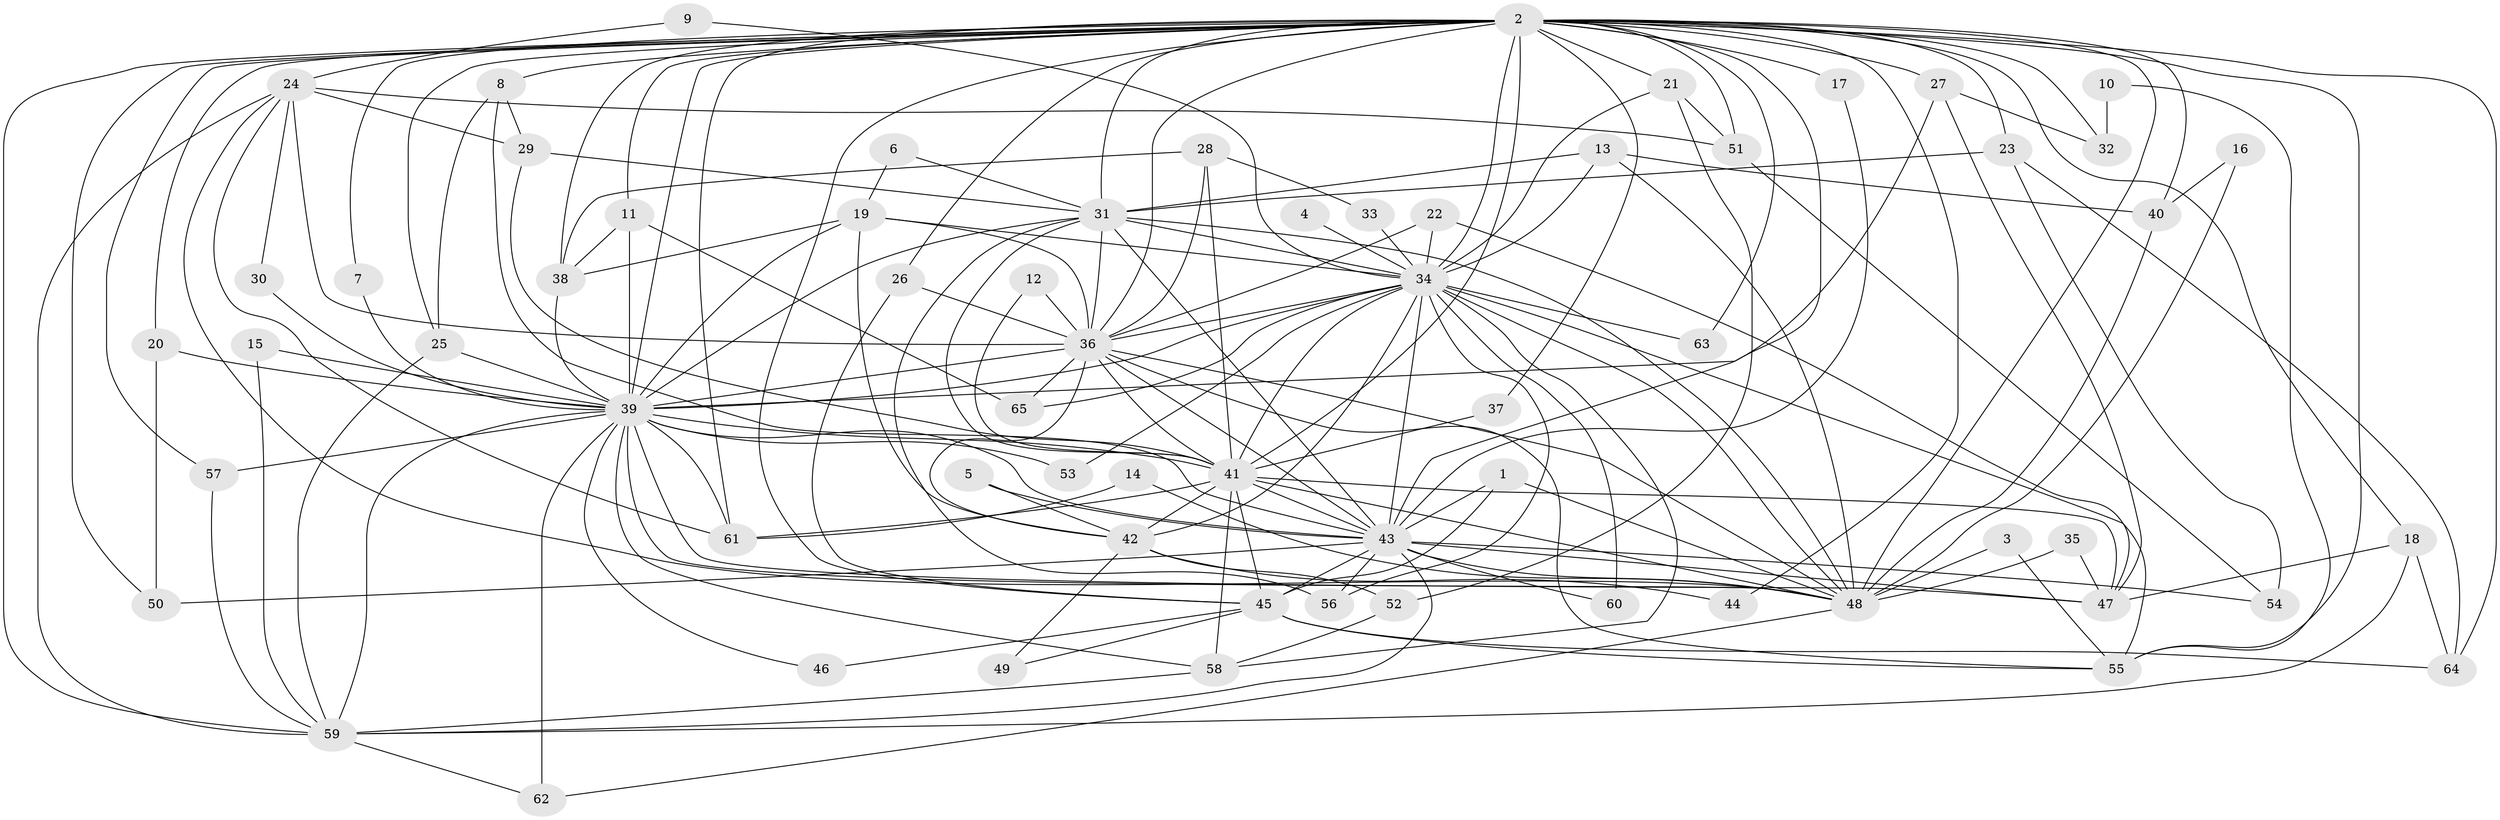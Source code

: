 // original degree distribution, {31: 0.007692307692307693, 16: 0.007692307692307693, 27: 0.015384615384615385, 22: 0.015384615384615385, 20: 0.007692307692307693, 21: 0.007692307692307693, 15: 0.007692307692307693, 19: 0.007692307692307693, 9: 0.015384615384615385, 6: 0.023076923076923078, 7: 0.007692307692307693, 5: 0.05384615384615385, 3: 0.2, 4: 0.1, 2: 0.5153846153846153, 8: 0.007692307692307693}
// Generated by graph-tools (version 1.1) at 2025/25/03/09/25 03:25:42]
// undirected, 65 vertices, 178 edges
graph export_dot {
graph [start="1"]
  node [color=gray90,style=filled];
  1;
  2;
  3;
  4;
  5;
  6;
  7;
  8;
  9;
  10;
  11;
  12;
  13;
  14;
  15;
  16;
  17;
  18;
  19;
  20;
  21;
  22;
  23;
  24;
  25;
  26;
  27;
  28;
  29;
  30;
  31;
  32;
  33;
  34;
  35;
  36;
  37;
  38;
  39;
  40;
  41;
  42;
  43;
  44;
  45;
  46;
  47;
  48;
  49;
  50;
  51;
  52;
  53;
  54;
  55;
  56;
  57;
  58;
  59;
  60;
  61;
  62;
  63;
  64;
  65;
  1 -- 43 [weight=1.0];
  1 -- 45 [weight=1.0];
  1 -- 48 [weight=1.0];
  2 -- 7 [weight=1.0];
  2 -- 8 [weight=1.0];
  2 -- 11 [weight=2.0];
  2 -- 17 [weight=2.0];
  2 -- 18 [weight=1.0];
  2 -- 20 [weight=1.0];
  2 -- 21 [weight=2.0];
  2 -- 23 [weight=2.0];
  2 -- 25 [weight=1.0];
  2 -- 26 [weight=1.0];
  2 -- 27 [weight=1.0];
  2 -- 31 [weight=3.0];
  2 -- 32 [weight=3.0];
  2 -- 34 [weight=5.0];
  2 -- 36 [weight=3.0];
  2 -- 37 [weight=1.0];
  2 -- 38 [weight=1.0];
  2 -- 39 [weight=4.0];
  2 -- 40 [weight=2.0];
  2 -- 41 [weight=3.0];
  2 -- 43 [weight=4.0];
  2 -- 44 [weight=1.0];
  2 -- 45 [weight=1.0];
  2 -- 48 [weight=5.0];
  2 -- 50 [weight=1.0];
  2 -- 51 [weight=1.0];
  2 -- 55 [weight=1.0];
  2 -- 57 [weight=1.0];
  2 -- 59 [weight=2.0];
  2 -- 61 [weight=1.0];
  2 -- 63 [weight=1.0];
  2 -- 64 [weight=1.0];
  3 -- 48 [weight=1.0];
  3 -- 55 [weight=1.0];
  4 -- 34 [weight=2.0];
  5 -- 42 [weight=1.0];
  5 -- 43 [weight=1.0];
  6 -- 19 [weight=1.0];
  6 -- 31 [weight=1.0];
  7 -- 39 [weight=1.0];
  8 -- 25 [weight=1.0];
  8 -- 29 [weight=1.0];
  8 -- 43 [weight=1.0];
  9 -- 24 [weight=1.0];
  9 -- 34 [weight=1.0];
  10 -- 32 [weight=1.0];
  10 -- 55 [weight=1.0];
  11 -- 38 [weight=1.0];
  11 -- 39 [weight=1.0];
  11 -- 65 [weight=1.0];
  12 -- 36 [weight=1.0];
  12 -- 41 [weight=1.0];
  13 -- 31 [weight=1.0];
  13 -- 34 [weight=1.0];
  13 -- 40 [weight=1.0];
  13 -- 48 [weight=1.0];
  14 -- 48 [weight=1.0];
  14 -- 61 [weight=1.0];
  15 -- 39 [weight=1.0];
  15 -- 59 [weight=1.0];
  16 -- 40 [weight=1.0];
  16 -- 48 [weight=1.0];
  17 -- 43 [weight=1.0];
  18 -- 47 [weight=1.0];
  18 -- 59 [weight=1.0];
  18 -- 64 [weight=1.0];
  19 -- 34 [weight=1.0];
  19 -- 36 [weight=1.0];
  19 -- 38 [weight=1.0];
  19 -- 39 [weight=1.0];
  19 -- 42 [weight=1.0];
  20 -- 39 [weight=1.0];
  20 -- 50 [weight=1.0];
  21 -- 34 [weight=1.0];
  21 -- 51 [weight=1.0];
  21 -- 52 [weight=2.0];
  22 -- 34 [weight=1.0];
  22 -- 36 [weight=1.0];
  22 -- 47 [weight=1.0];
  23 -- 31 [weight=1.0];
  23 -- 54 [weight=1.0];
  23 -- 64 [weight=1.0];
  24 -- 29 [weight=1.0];
  24 -- 30 [weight=1.0];
  24 -- 36 [weight=1.0];
  24 -- 48 [weight=1.0];
  24 -- 51 [weight=1.0];
  24 -- 59 [weight=1.0];
  24 -- 61 [weight=1.0];
  25 -- 39 [weight=1.0];
  25 -- 59 [weight=1.0];
  26 -- 36 [weight=1.0];
  26 -- 45 [weight=1.0];
  27 -- 32 [weight=1.0];
  27 -- 39 [weight=1.0];
  27 -- 47 [weight=1.0];
  28 -- 33 [weight=1.0];
  28 -- 36 [weight=1.0];
  28 -- 38 [weight=1.0];
  28 -- 41 [weight=2.0];
  29 -- 31 [weight=1.0];
  29 -- 41 [weight=1.0];
  30 -- 39 [weight=1.0];
  31 -- 34 [weight=1.0];
  31 -- 36 [weight=1.0];
  31 -- 39 [weight=1.0];
  31 -- 41 [weight=1.0];
  31 -- 43 [weight=2.0];
  31 -- 48 [weight=1.0];
  31 -- 56 [weight=1.0];
  33 -- 34 [weight=1.0];
  34 -- 36 [weight=1.0];
  34 -- 39 [weight=2.0];
  34 -- 41 [weight=1.0];
  34 -- 42 [weight=1.0];
  34 -- 43 [weight=1.0];
  34 -- 48 [weight=1.0];
  34 -- 53 [weight=1.0];
  34 -- 55 [weight=1.0];
  34 -- 56 [weight=1.0];
  34 -- 58 [weight=1.0];
  34 -- 60 [weight=1.0];
  34 -- 63 [weight=1.0];
  34 -- 65 [weight=1.0];
  35 -- 47 [weight=1.0];
  35 -- 48 [weight=2.0];
  36 -- 39 [weight=1.0];
  36 -- 41 [weight=2.0];
  36 -- 42 [weight=1.0];
  36 -- 43 [weight=1.0];
  36 -- 48 [weight=1.0];
  36 -- 55 [weight=1.0];
  36 -- 65 [weight=1.0];
  37 -- 41 [weight=1.0];
  38 -- 39 [weight=1.0];
  39 -- 41 [weight=1.0];
  39 -- 43 [weight=1.0];
  39 -- 46 [weight=1.0];
  39 -- 47 [weight=2.0];
  39 -- 48 [weight=1.0];
  39 -- 53 [weight=1.0];
  39 -- 57 [weight=1.0];
  39 -- 58 [weight=1.0];
  39 -- 59 [weight=2.0];
  39 -- 61 [weight=1.0];
  39 -- 62 [weight=1.0];
  40 -- 48 [weight=1.0];
  41 -- 42 [weight=2.0];
  41 -- 43 [weight=1.0];
  41 -- 45 [weight=1.0];
  41 -- 47 [weight=1.0];
  41 -- 48 [weight=1.0];
  41 -- 58 [weight=1.0];
  41 -- 61 [weight=1.0];
  42 -- 44 [weight=1.0];
  42 -- 49 [weight=1.0];
  42 -- 52 [weight=1.0];
  43 -- 45 [weight=1.0];
  43 -- 47 [weight=1.0];
  43 -- 48 [weight=1.0];
  43 -- 50 [weight=1.0];
  43 -- 54 [weight=1.0];
  43 -- 56 [weight=1.0];
  43 -- 59 [weight=1.0];
  43 -- 60 [weight=1.0];
  45 -- 46 [weight=1.0];
  45 -- 49 [weight=1.0];
  45 -- 55 [weight=1.0];
  45 -- 64 [weight=1.0];
  48 -- 62 [weight=1.0];
  51 -- 54 [weight=1.0];
  52 -- 58 [weight=1.0];
  57 -- 59 [weight=1.0];
  58 -- 59 [weight=1.0];
  59 -- 62 [weight=1.0];
}
